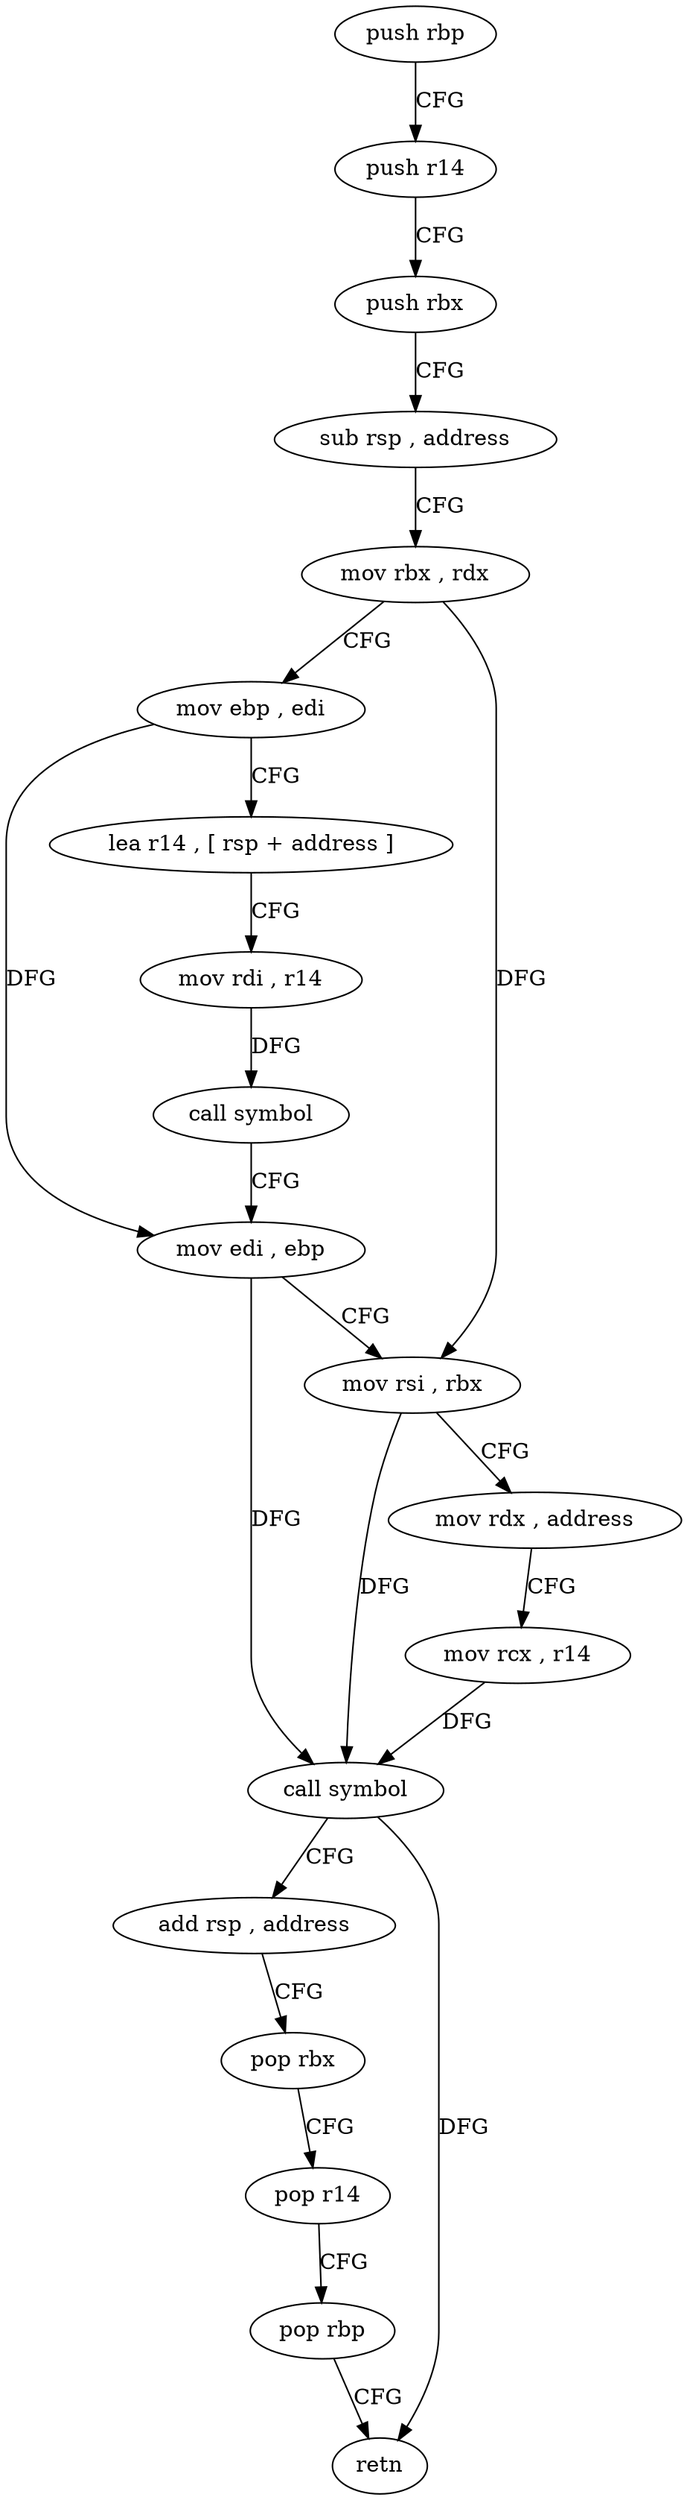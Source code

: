 digraph "func" {
"4210944" [label = "push rbp" ]
"4210945" [label = "push r14" ]
"4210947" [label = "push rbx" ]
"4210948" [label = "sub rsp , address" ]
"4210952" [label = "mov rbx , rdx" ]
"4210955" [label = "mov ebp , edi" ]
"4210957" [label = "lea r14 , [ rsp + address ]" ]
"4210962" [label = "mov rdi , r14" ]
"4210965" [label = "call symbol" ]
"4210970" [label = "mov edi , ebp" ]
"4210972" [label = "mov rsi , rbx" ]
"4210975" [label = "mov rdx , address" ]
"4210982" [label = "mov rcx , r14" ]
"4210985" [label = "call symbol" ]
"4210990" [label = "add rsp , address" ]
"4210994" [label = "pop rbx" ]
"4210995" [label = "pop r14" ]
"4210997" [label = "pop rbp" ]
"4210998" [label = "retn" ]
"4210944" -> "4210945" [ label = "CFG" ]
"4210945" -> "4210947" [ label = "CFG" ]
"4210947" -> "4210948" [ label = "CFG" ]
"4210948" -> "4210952" [ label = "CFG" ]
"4210952" -> "4210955" [ label = "CFG" ]
"4210952" -> "4210972" [ label = "DFG" ]
"4210955" -> "4210957" [ label = "CFG" ]
"4210955" -> "4210970" [ label = "DFG" ]
"4210957" -> "4210962" [ label = "CFG" ]
"4210962" -> "4210965" [ label = "DFG" ]
"4210965" -> "4210970" [ label = "CFG" ]
"4210970" -> "4210972" [ label = "CFG" ]
"4210970" -> "4210985" [ label = "DFG" ]
"4210972" -> "4210975" [ label = "CFG" ]
"4210972" -> "4210985" [ label = "DFG" ]
"4210975" -> "4210982" [ label = "CFG" ]
"4210982" -> "4210985" [ label = "DFG" ]
"4210985" -> "4210990" [ label = "CFG" ]
"4210985" -> "4210998" [ label = "DFG" ]
"4210990" -> "4210994" [ label = "CFG" ]
"4210994" -> "4210995" [ label = "CFG" ]
"4210995" -> "4210997" [ label = "CFG" ]
"4210997" -> "4210998" [ label = "CFG" ]
}

